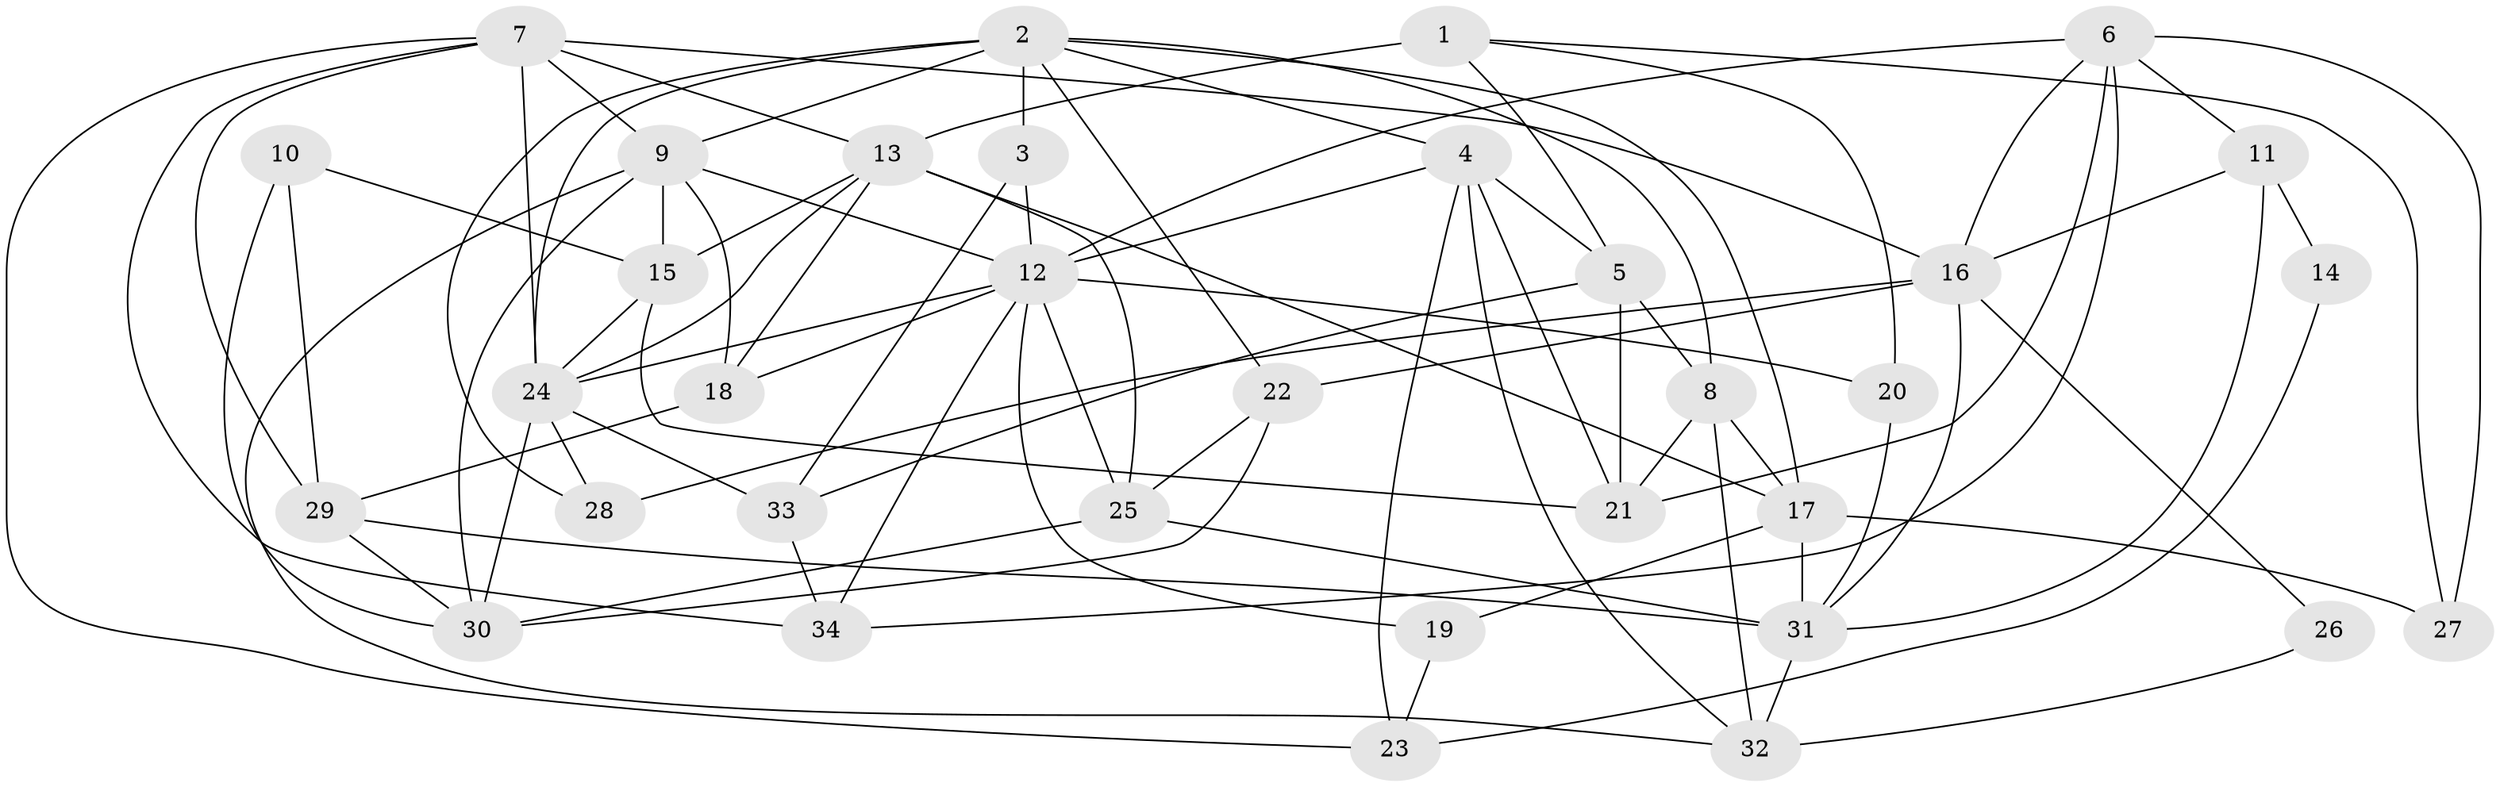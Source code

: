// original degree distribution, {5: 0.19117647058823528, 4: 0.22058823529411764, 3: 0.27941176470588236, 6: 0.058823529411764705, 7: 0.058823529411764705, 2: 0.16176470588235295, 8: 0.029411764705882353}
// Generated by graph-tools (version 1.1) at 2025/37/03/04/25 23:37:05]
// undirected, 34 vertices, 85 edges
graph export_dot {
  node [color=gray90,style=filled];
  1;
  2;
  3;
  4;
  5;
  6;
  7;
  8;
  9;
  10;
  11;
  12;
  13;
  14;
  15;
  16;
  17;
  18;
  19;
  20;
  21;
  22;
  23;
  24;
  25;
  26;
  27;
  28;
  29;
  30;
  31;
  32;
  33;
  34;
  1 -- 5 [weight=1.0];
  1 -- 13 [weight=3.0];
  1 -- 20 [weight=1.0];
  1 -- 27 [weight=1.0];
  2 -- 3 [weight=1.0];
  2 -- 4 [weight=1.0];
  2 -- 8 [weight=1.0];
  2 -- 9 [weight=1.0];
  2 -- 17 [weight=2.0];
  2 -- 22 [weight=1.0];
  2 -- 24 [weight=3.0];
  2 -- 28 [weight=1.0];
  3 -- 12 [weight=1.0];
  3 -- 33 [weight=1.0];
  4 -- 5 [weight=2.0];
  4 -- 12 [weight=1.0];
  4 -- 21 [weight=1.0];
  4 -- 23 [weight=1.0];
  4 -- 32 [weight=1.0];
  5 -- 8 [weight=1.0];
  5 -- 21 [weight=1.0];
  5 -- 33 [weight=2.0];
  6 -- 11 [weight=1.0];
  6 -- 12 [weight=1.0];
  6 -- 16 [weight=1.0];
  6 -- 21 [weight=1.0];
  6 -- 27 [weight=1.0];
  6 -- 34 [weight=1.0];
  7 -- 9 [weight=1.0];
  7 -- 13 [weight=2.0];
  7 -- 16 [weight=2.0];
  7 -- 23 [weight=1.0];
  7 -- 24 [weight=1.0];
  7 -- 29 [weight=2.0];
  7 -- 34 [weight=1.0];
  8 -- 17 [weight=1.0];
  8 -- 21 [weight=1.0];
  8 -- 32 [weight=1.0];
  9 -- 12 [weight=1.0];
  9 -- 15 [weight=1.0];
  9 -- 18 [weight=1.0];
  9 -- 30 [weight=1.0];
  9 -- 32 [weight=1.0];
  10 -- 15 [weight=1.0];
  10 -- 29 [weight=1.0];
  10 -- 30 [weight=1.0];
  11 -- 14 [weight=1.0];
  11 -- 16 [weight=1.0];
  11 -- 31 [weight=1.0];
  12 -- 18 [weight=1.0];
  12 -- 19 [weight=2.0];
  12 -- 20 [weight=1.0];
  12 -- 24 [weight=1.0];
  12 -- 25 [weight=1.0];
  12 -- 34 [weight=1.0];
  13 -- 15 [weight=1.0];
  13 -- 17 [weight=1.0];
  13 -- 18 [weight=1.0];
  13 -- 24 [weight=1.0];
  13 -- 25 [weight=1.0];
  14 -- 23 [weight=1.0];
  15 -- 21 [weight=1.0];
  15 -- 24 [weight=1.0];
  16 -- 22 [weight=1.0];
  16 -- 26 [weight=1.0];
  16 -- 28 [weight=1.0];
  16 -- 31 [weight=1.0];
  17 -- 19 [weight=1.0];
  17 -- 27 [weight=1.0];
  17 -- 31 [weight=2.0];
  18 -- 29 [weight=1.0];
  19 -- 23 [weight=1.0];
  20 -- 31 [weight=1.0];
  22 -- 25 [weight=1.0];
  22 -- 30 [weight=1.0];
  24 -- 28 [weight=1.0];
  24 -- 30 [weight=1.0];
  24 -- 33 [weight=2.0];
  25 -- 30 [weight=1.0];
  25 -- 31 [weight=1.0];
  26 -- 32 [weight=1.0];
  29 -- 30 [weight=1.0];
  29 -- 31 [weight=1.0];
  31 -- 32 [weight=2.0];
  33 -- 34 [weight=1.0];
}
